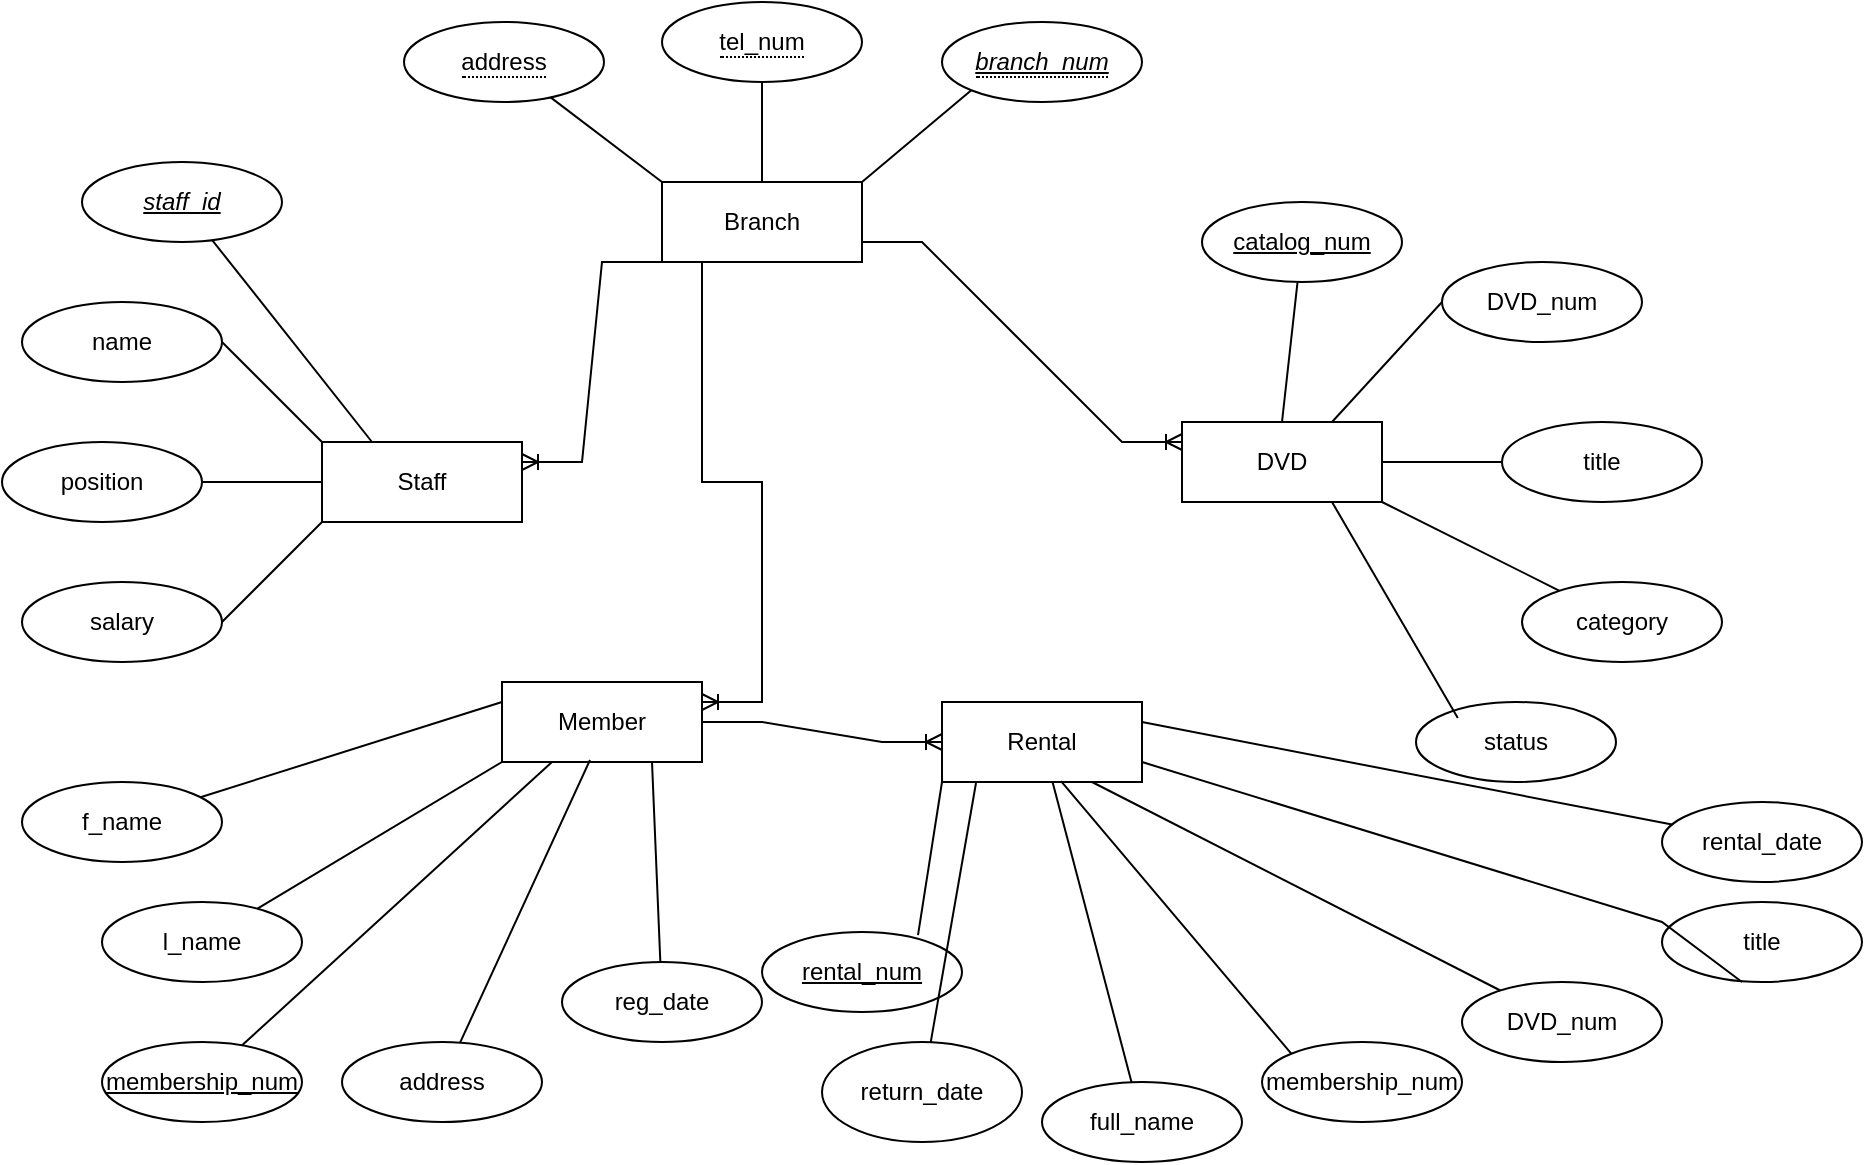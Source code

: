 <mxfile version="20.4.1" type="device"><diagram id="KUfohGBWXX3iCz15LdIV" name="Page-3"><mxGraphModel dx="1002" dy="686" grid="1" gridSize="10" guides="1" tooltips="1" connect="1" arrows="1" fold="1" page="1" pageScale="1" pageWidth="827" pageHeight="1169" math="0" shadow="0"><root><mxCell id="0"/><mxCell id="1" parent="0"/><mxCell id="EFedMJE5Ghrcv2-HKzHR-1" value="Branch&lt;br&gt;" style="whiteSpace=wrap;html=1;align=center;" vertex="1" parent="1"><mxGeometry x="350" y="170" width="100" height="40" as="geometry"/></mxCell><mxCell id="EFedMJE5Ghrcv2-HKzHR-2" value="Staff&lt;br&gt;" style="whiteSpace=wrap;html=1;align=center;" vertex="1" parent="1"><mxGeometry x="180" y="300" width="100" height="40" as="geometry"/></mxCell><mxCell id="EFedMJE5Ghrcv2-HKzHR-3" value="DVD&lt;br&gt;" style="whiteSpace=wrap;html=1;align=center;" vertex="1" parent="1"><mxGeometry x="610" y="290" width="100" height="40" as="geometry"/></mxCell><mxCell id="EFedMJE5Ghrcv2-HKzHR-4" value="Member&lt;br&gt;" style="whiteSpace=wrap;html=1;align=center;" vertex="1" parent="1"><mxGeometry x="270" y="420" width="100" height="40" as="geometry"/></mxCell><mxCell id="EFedMJE5Ghrcv2-HKzHR-5" value="Rental" style="whiteSpace=wrap;html=1;align=center;" vertex="1" parent="1"><mxGeometry x="490" y="430" width="100" height="40" as="geometry"/></mxCell><mxCell id="EFedMJE5Ghrcv2-HKzHR-6" value="&lt;span style=&quot;border-bottom: 1px dotted&quot;&gt;address&lt;/span&gt;" style="ellipse;whiteSpace=wrap;html=1;align=center;" vertex="1" parent="1"><mxGeometry x="221" y="90" width="100" height="40" as="geometry"/></mxCell><mxCell id="EFedMJE5Ghrcv2-HKzHR-7" value="&lt;span style=&quot;border-bottom: 1px dotted&quot;&gt;tel_num&lt;/span&gt;" style="ellipse;whiteSpace=wrap;html=1;align=center;" vertex="1" parent="1"><mxGeometry x="350" y="80" width="100" height="40" as="geometry"/></mxCell><mxCell id="EFedMJE5Ghrcv2-HKzHR-8" value="&lt;span style=&quot;border-bottom: 1px dotted&quot;&gt;&lt;i&gt;&lt;u&gt;branch_num&lt;/u&gt;&lt;/i&gt;&lt;br&gt;&lt;/span&gt;" style="ellipse;whiteSpace=wrap;html=1;align=center;" vertex="1" parent="1"><mxGeometry x="490" y="90" width="100" height="40" as="geometry"/></mxCell><mxCell id="EFedMJE5Ghrcv2-HKzHR-9" value="" style="endArrow=none;html=1;rounded=0;exitX=0;exitY=0;exitDx=0;exitDy=0;" edge="1" parent="1" source="EFedMJE5Ghrcv2-HKzHR-1" target="EFedMJE5Ghrcv2-HKzHR-6"><mxGeometry relative="1" as="geometry"><mxPoint x="360" y="330" as="sourcePoint"/><mxPoint x="520" y="330" as="targetPoint"/></mxGeometry></mxCell><mxCell id="EFedMJE5Ghrcv2-HKzHR-10" value="" style="endArrow=none;html=1;rounded=0;entryX=0.5;entryY=0;entryDx=0;entryDy=0;" edge="1" parent="1" source="EFedMJE5Ghrcv2-HKzHR-7" target="EFedMJE5Ghrcv2-HKzHR-1"><mxGeometry relative="1" as="geometry"><mxPoint x="360" y="330" as="sourcePoint"/><mxPoint x="520" y="330" as="targetPoint"/></mxGeometry></mxCell><mxCell id="EFedMJE5Ghrcv2-HKzHR-11" value="" style="endArrow=none;html=1;rounded=0;entryX=1;entryY=0;entryDx=0;entryDy=0;exitX=0;exitY=1;exitDx=0;exitDy=0;" edge="1" parent="1" source="EFedMJE5Ghrcv2-HKzHR-8" target="EFedMJE5Ghrcv2-HKzHR-1"><mxGeometry relative="1" as="geometry"><mxPoint x="360" y="330" as="sourcePoint"/><mxPoint x="520" y="330" as="targetPoint"/></mxGeometry></mxCell><mxCell id="EFedMJE5Ghrcv2-HKzHR-13" value="salary" style="ellipse;whiteSpace=wrap;html=1;align=center;" vertex="1" parent="1"><mxGeometry x="30" y="370" width="100" height="40" as="geometry"/></mxCell><mxCell id="EFedMJE5Ghrcv2-HKzHR-14" value="position" style="ellipse;whiteSpace=wrap;html=1;align=center;" vertex="1" parent="1"><mxGeometry x="20" y="300" width="100" height="40" as="geometry"/></mxCell><mxCell id="EFedMJE5Ghrcv2-HKzHR-15" value="name" style="ellipse;whiteSpace=wrap;html=1;align=center;" vertex="1" parent="1"><mxGeometry x="30" y="230" width="100" height="40" as="geometry"/></mxCell><mxCell id="EFedMJE5Ghrcv2-HKzHR-16" value="&lt;i&gt;&lt;u&gt;staff_id&lt;/u&gt;&lt;/i&gt;" style="ellipse;whiteSpace=wrap;html=1;align=center;" vertex="1" parent="1"><mxGeometry x="60" y="160" width="100" height="40" as="geometry"/></mxCell><mxCell id="EFedMJE5Ghrcv2-HKzHR-17" value="" style="endArrow=none;html=1;rounded=0;exitX=0.25;exitY=0;exitDx=0;exitDy=0;" edge="1" parent="1" source="EFedMJE5Ghrcv2-HKzHR-2" target="EFedMJE5Ghrcv2-HKzHR-16"><mxGeometry relative="1" as="geometry"><mxPoint x="360" y="330" as="sourcePoint"/><mxPoint x="520" y="330" as="targetPoint"/></mxGeometry></mxCell><mxCell id="EFedMJE5Ghrcv2-HKzHR-18" value="" style="endArrow=none;html=1;rounded=0;exitX=0;exitY=0;exitDx=0;exitDy=0;entryX=1;entryY=0.5;entryDx=0;entryDy=0;" edge="1" parent="1" source="EFedMJE5Ghrcv2-HKzHR-2" target="EFedMJE5Ghrcv2-HKzHR-15"><mxGeometry relative="1" as="geometry"><mxPoint x="360" y="330" as="sourcePoint"/><mxPoint x="520" y="330" as="targetPoint"/></mxGeometry></mxCell><mxCell id="EFedMJE5Ghrcv2-HKzHR-19" value="" style="endArrow=none;html=1;rounded=0;exitX=0;exitY=1;exitDx=0;exitDy=0;entryX=1;entryY=0.5;entryDx=0;entryDy=0;" edge="1" parent="1" source="EFedMJE5Ghrcv2-HKzHR-2" target="EFedMJE5Ghrcv2-HKzHR-13"><mxGeometry relative="1" as="geometry"><mxPoint x="360" y="330" as="sourcePoint"/><mxPoint x="110" y="380" as="targetPoint"/></mxGeometry></mxCell><mxCell id="EFedMJE5Ghrcv2-HKzHR-20" value="" style="endArrow=none;html=1;rounded=0;exitX=0;exitY=0.5;exitDx=0;exitDy=0;" edge="1" parent="1" source="EFedMJE5Ghrcv2-HKzHR-2" target="EFedMJE5Ghrcv2-HKzHR-14"><mxGeometry relative="1" as="geometry"><mxPoint x="360" y="330" as="sourcePoint"/><mxPoint x="520" y="330" as="targetPoint"/></mxGeometry></mxCell><mxCell id="EFedMJE5Ghrcv2-HKzHR-21" value="status" style="ellipse;whiteSpace=wrap;html=1;align=center;" vertex="1" parent="1"><mxGeometry x="727" y="430" width="100" height="40" as="geometry"/></mxCell><mxCell id="EFedMJE5Ghrcv2-HKzHR-22" value="category" style="ellipse;whiteSpace=wrap;html=1;align=center;" vertex="1" parent="1"><mxGeometry x="780" y="370" width="100" height="40" as="geometry"/></mxCell><mxCell id="EFedMJE5Ghrcv2-HKzHR-23" value="title" style="ellipse;whiteSpace=wrap;html=1;align=center;" vertex="1" parent="1"><mxGeometry x="770" y="290" width="100" height="40" as="geometry"/></mxCell><mxCell id="EFedMJE5Ghrcv2-HKzHR-24" value="DVD_num" style="ellipse;whiteSpace=wrap;html=1;align=center;" vertex="1" parent="1"><mxGeometry x="740" y="210" width="100" height="40" as="geometry"/></mxCell><mxCell id="EFedMJE5Ghrcv2-HKzHR-25" value="&lt;u&gt;catalog_num&lt;/u&gt;" style="ellipse;whiteSpace=wrap;html=1;align=center;" vertex="1" parent="1"><mxGeometry x="620" y="180" width="100" height="40" as="geometry"/></mxCell><mxCell id="EFedMJE5Ghrcv2-HKzHR-26" value="" style="endArrow=none;html=1;rounded=0;entryX=0.75;entryY=1;entryDx=0;entryDy=0;exitX=0.209;exitY=0.2;exitDx=0;exitDy=0;exitPerimeter=0;" edge="1" parent="1" source="EFedMJE5Ghrcv2-HKzHR-21" target="EFedMJE5Ghrcv2-HKzHR-3"><mxGeometry relative="1" as="geometry"><mxPoint x="400" y="330" as="sourcePoint"/><mxPoint x="560" y="330" as="targetPoint"/></mxGeometry></mxCell><mxCell id="EFedMJE5Ghrcv2-HKzHR-27" value="" style="endArrow=none;html=1;rounded=0;entryX=1;entryY=1;entryDx=0;entryDy=0;" edge="1" parent="1" source="EFedMJE5Ghrcv2-HKzHR-22" target="EFedMJE5Ghrcv2-HKzHR-3"><mxGeometry relative="1" as="geometry"><mxPoint x="400" y="330" as="sourcePoint"/><mxPoint x="560" y="330" as="targetPoint"/></mxGeometry></mxCell><mxCell id="EFedMJE5Ghrcv2-HKzHR-28" value="" style="endArrow=none;html=1;rounded=0;entryX=1;entryY=0.5;entryDx=0;entryDy=0;" edge="1" parent="1" source="EFedMJE5Ghrcv2-HKzHR-23" target="EFedMJE5Ghrcv2-HKzHR-3"><mxGeometry relative="1" as="geometry"><mxPoint x="400" y="330" as="sourcePoint"/><mxPoint x="560" y="330" as="targetPoint"/></mxGeometry></mxCell><mxCell id="EFedMJE5Ghrcv2-HKzHR-29" value="" style="endArrow=none;html=1;rounded=0;exitX=0.75;exitY=0;exitDx=0;exitDy=0;entryX=0;entryY=0.5;entryDx=0;entryDy=0;" edge="1" parent="1" source="EFedMJE5Ghrcv2-HKzHR-3" target="EFedMJE5Ghrcv2-HKzHR-24"><mxGeometry relative="1" as="geometry"><mxPoint x="400" y="330" as="sourcePoint"/><mxPoint x="560" y="330" as="targetPoint"/></mxGeometry></mxCell><mxCell id="EFedMJE5Ghrcv2-HKzHR-30" value="" style="endArrow=none;html=1;rounded=0;entryX=0.5;entryY=0;entryDx=0;entryDy=0;" edge="1" parent="1" source="EFedMJE5Ghrcv2-HKzHR-25" target="EFedMJE5Ghrcv2-HKzHR-3"><mxGeometry relative="1" as="geometry"><mxPoint x="400" y="330" as="sourcePoint"/><mxPoint x="560" y="330" as="targetPoint"/></mxGeometry></mxCell><mxCell id="EFedMJE5Ghrcv2-HKzHR-31" value="reg_date" style="ellipse;whiteSpace=wrap;html=1;align=center;" vertex="1" parent="1"><mxGeometry x="300" y="560" width="100" height="40" as="geometry"/></mxCell><mxCell id="EFedMJE5Ghrcv2-HKzHR-32" value="address" style="ellipse;whiteSpace=wrap;html=1;align=center;" vertex="1" parent="1"><mxGeometry x="190" y="600" width="100" height="40" as="geometry"/></mxCell><mxCell id="EFedMJE5Ghrcv2-HKzHR-33" value="l_name" style="ellipse;whiteSpace=wrap;html=1;align=center;" vertex="1" parent="1"><mxGeometry x="70" y="530" width="100" height="40" as="geometry"/></mxCell><mxCell id="EFedMJE5Ghrcv2-HKzHR-34" value="f_name" style="ellipse;whiteSpace=wrap;html=1;align=center;" vertex="1" parent="1"><mxGeometry x="30" y="470" width="100" height="40" as="geometry"/></mxCell><mxCell id="EFedMJE5Ghrcv2-HKzHR-35" value="" style="endArrow=none;html=1;rounded=0;exitX=0.75;exitY=1;exitDx=0;exitDy=0;" edge="1" parent="1" source="EFedMJE5Ghrcv2-HKzHR-4" target="EFedMJE5Ghrcv2-HKzHR-31"><mxGeometry relative="1" as="geometry"><mxPoint x="370" y="280" as="sourcePoint"/><mxPoint x="530" y="280" as="targetPoint"/></mxGeometry></mxCell><mxCell id="EFedMJE5Ghrcv2-HKzHR-36" value="" style="endArrow=none;html=1;rounded=0;exitX=0.44;exitY=0.975;exitDx=0;exitDy=0;exitPerimeter=0;" edge="1" parent="1" source="EFedMJE5Ghrcv2-HKzHR-4" target="EFedMJE5Ghrcv2-HKzHR-32"><mxGeometry relative="1" as="geometry"><mxPoint x="370" y="280" as="sourcePoint"/><mxPoint x="530" y="280" as="targetPoint"/></mxGeometry></mxCell><mxCell id="EFedMJE5Ghrcv2-HKzHR-37" value="" style="endArrow=none;html=1;rounded=0;exitX=0;exitY=1;exitDx=0;exitDy=0;" edge="1" parent="1" source="EFedMJE5Ghrcv2-HKzHR-4" target="EFedMJE5Ghrcv2-HKzHR-33"><mxGeometry relative="1" as="geometry"><mxPoint x="370" y="280" as="sourcePoint"/><mxPoint x="530" y="280" as="targetPoint"/></mxGeometry></mxCell><mxCell id="EFedMJE5Ghrcv2-HKzHR-38" value="" style="endArrow=none;html=1;rounded=0;exitX=0;exitY=0.25;exitDx=0;exitDy=0;" edge="1" parent="1" source="EFedMJE5Ghrcv2-HKzHR-4" target="EFedMJE5Ghrcv2-HKzHR-34"><mxGeometry relative="1" as="geometry"><mxPoint x="370" y="280" as="sourcePoint"/><mxPoint x="530" y="280" as="targetPoint"/></mxGeometry></mxCell><mxCell id="EFedMJE5Ghrcv2-HKzHR-39" value="return_date" style="ellipse;whiteSpace=wrap;html=1;align=center;" vertex="1" parent="1"><mxGeometry x="430" y="600" width="100" height="50" as="geometry"/></mxCell><mxCell id="EFedMJE5Ghrcv2-HKzHR-40" value="rental_date" style="ellipse;whiteSpace=wrap;html=1;align=center;" vertex="1" parent="1"><mxGeometry x="850" y="480" width="100" height="40" as="geometry"/></mxCell><mxCell id="EFedMJE5Ghrcv2-HKzHR-41" value="title" style="ellipse;whiteSpace=wrap;html=1;align=center;" vertex="1" parent="1"><mxGeometry x="850" y="530" width="100" height="40" as="geometry"/></mxCell><mxCell id="EFedMJE5Ghrcv2-HKzHR-42" value="DVD_num" style="ellipse;whiteSpace=wrap;html=1;align=center;" vertex="1" parent="1"><mxGeometry x="750" y="570" width="100" height="40" as="geometry"/></mxCell><mxCell id="EFedMJE5Ghrcv2-HKzHR-43" value="membership_num" style="ellipse;whiteSpace=wrap;html=1;align=center;" vertex="1" parent="1"><mxGeometry x="650" y="600" width="100" height="40" as="geometry"/></mxCell><mxCell id="EFedMJE5Ghrcv2-HKzHR-44" value="full_name" style="ellipse;whiteSpace=wrap;html=1;align=center;" vertex="1" parent="1"><mxGeometry x="540" y="620" width="100" height="40" as="geometry"/></mxCell><mxCell id="EFedMJE5Ghrcv2-HKzHR-45" value="&lt;u&gt;rental_num&lt;/u&gt;" style="ellipse;whiteSpace=wrap;html=1;align=center;" vertex="1" parent="1"><mxGeometry x="400" y="545" width="100" height="40" as="geometry"/></mxCell><mxCell id="EFedMJE5Ghrcv2-HKzHR-46" value="&lt;u&gt;membership_num&lt;/u&gt;" style="ellipse;whiteSpace=wrap;html=1;align=center;" vertex="1" parent="1"><mxGeometry x="70" y="600" width="100" height="40" as="geometry"/></mxCell><mxCell id="EFedMJE5Ghrcv2-HKzHR-47" value="" style="endArrow=none;html=1;rounded=0;entryX=0.25;entryY=1;entryDx=0;entryDy=0;" edge="1" parent="1" source="EFedMJE5Ghrcv2-HKzHR-46" target="EFedMJE5Ghrcv2-HKzHR-4"><mxGeometry relative="1" as="geometry"><mxPoint x="470" y="310" as="sourcePoint"/><mxPoint x="630" y="310" as="targetPoint"/></mxGeometry></mxCell><mxCell id="EFedMJE5Ghrcv2-HKzHR-48" value="" style="endArrow=none;html=1;rounded=0;exitX=1;exitY=0.75;exitDx=0;exitDy=0;" edge="1" parent="1" source="EFedMJE5Ghrcv2-HKzHR-5"><mxGeometry relative="1" as="geometry"><mxPoint x="470" y="310" as="sourcePoint"/><mxPoint x="850" y="540" as="targetPoint"/><Array as="points"><mxPoint x="850" y="540"/><mxPoint x="890" y="570"/></Array></mxGeometry></mxCell><mxCell id="EFedMJE5Ghrcv2-HKzHR-49" value="" style="endArrow=none;html=1;rounded=0;exitX=0.75;exitY=1;exitDx=0;exitDy=0;" edge="1" parent="1" source="EFedMJE5Ghrcv2-HKzHR-5" target="EFedMJE5Ghrcv2-HKzHR-42"><mxGeometry relative="1" as="geometry"><mxPoint x="630" y="510" as="sourcePoint"/><mxPoint x="630" y="310" as="targetPoint"/></mxGeometry></mxCell><mxCell id="EFedMJE5Ghrcv2-HKzHR-50" value="" style="endArrow=none;html=1;rounded=0;exitX=0.595;exitY=0.988;exitDx=0;exitDy=0;exitPerimeter=0;entryX=0;entryY=0;entryDx=0;entryDy=0;" edge="1" parent="1" source="EFedMJE5Ghrcv2-HKzHR-5" target="EFedMJE5Ghrcv2-HKzHR-43"><mxGeometry relative="1" as="geometry"><mxPoint x="470" y="310" as="sourcePoint"/><mxPoint x="630" y="310" as="targetPoint"/></mxGeometry></mxCell><mxCell id="EFedMJE5Ghrcv2-HKzHR-51" value="" style="endArrow=none;html=1;rounded=0;" edge="1" parent="1" source="EFedMJE5Ghrcv2-HKzHR-5" target="EFedMJE5Ghrcv2-HKzHR-44"><mxGeometry relative="1" as="geometry"><mxPoint x="470" y="310" as="sourcePoint"/><mxPoint x="630" y="310" as="targetPoint"/></mxGeometry></mxCell><mxCell id="EFedMJE5Ghrcv2-HKzHR-52" value="" style="endArrow=none;html=1;rounded=0;exitX=0.17;exitY=1.013;exitDx=0;exitDy=0;exitPerimeter=0;" edge="1" parent="1" source="EFedMJE5Ghrcv2-HKzHR-5" target="EFedMJE5Ghrcv2-HKzHR-39"><mxGeometry relative="1" as="geometry"><mxPoint x="470" y="310" as="sourcePoint"/><mxPoint x="630" y="310" as="targetPoint"/></mxGeometry></mxCell><mxCell id="EFedMJE5Ghrcv2-HKzHR-53" value="" style="endArrow=none;html=1;rounded=0;entryX=0;entryY=1;entryDx=0;entryDy=0;exitX=0.78;exitY=0.038;exitDx=0;exitDy=0;exitPerimeter=0;" edge="1" parent="1" source="EFedMJE5Ghrcv2-HKzHR-45" target="EFedMJE5Ghrcv2-HKzHR-5"><mxGeometry relative="1" as="geometry"><mxPoint x="470" y="310" as="sourcePoint"/><mxPoint x="630" y="310" as="targetPoint"/></mxGeometry></mxCell><mxCell id="EFedMJE5Ghrcv2-HKzHR-54" value="" style="endArrow=none;html=1;rounded=0;exitX=1;exitY=0.25;exitDx=0;exitDy=0;" edge="1" parent="1" source="EFedMJE5Ghrcv2-HKzHR-5" target="EFedMJE5Ghrcv2-HKzHR-40"><mxGeometry relative="1" as="geometry"><mxPoint x="640" y="500" as="sourcePoint"/><mxPoint x="630" y="310" as="targetPoint"/></mxGeometry></mxCell><mxCell id="EFedMJE5Ghrcv2-HKzHR-55" value="" style="edgeStyle=entityRelationEdgeStyle;fontSize=12;html=1;endArrow=ERoneToMany;rounded=0;exitX=0;exitY=1;exitDx=0;exitDy=0;entryX=1;entryY=0.25;entryDx=0;entryDy=0;" edge="1" parent="1" source="EFedMJE5Ghrcv2-HKzHR-1" target="EFedMJE5Ghrcv2-HKzHR-2"><mxGeometry width="100" height="100" relative="1" as="geometry"><mxPoint x="380" y="400" as="sourcePoint"/><mxPoint x="480" y="300" as="targetPoint"/></mxGeometry></mxCell><mxCell id="EFedMJE5Ghrcv2-HKzHR-56" value="" style="edgeStyle=entityRelationEdgeStyle;fontSize=12;html=1;endArrow=ERoneToMany;rounded=0;entryX=0;entryY=0.25;entryDx=0;entryDy=0;exitX=1;exitY=0.75;exitDx=0;exitDy=0;" edge="1" parent="1" source="EFedMJE5Ghrcv2-HKzHR-1" target="EFedMJE5Ghrcv2-HKzHR-3"><mxGeometry width="100" height="100" relative="1" as="geometry"><mxPoint x="380" y="400" as="sourcePoint"/><mxPoint x="480" y="300" as="targetPoint"/></mxGeometry></mxCell><mxCell id="EFedMJE5Ghrcv2-HKzHR-59" value="" style="edgeStyle=entityRelationEdgeStyle;fontSize=12;html=1;endArrow=ERoneToMany;rounded=0;exitX=1;exitY=0.5;exitDx=0;exitDy=0;entryX=0;entryY=0.5;entryDx=0;entryDy=0;" edge="1" parent="1" source="EFedMJE5Ghrcv2-HKzHR-4" target="EFedMJE5Ghrcv2-HKzHR-5"><mxGeometry width="100" height="100" relative="1" as="geometry"><mxPoint x="380" y="400" as="sourcePoint"/><mxPoint x="480" y="300" as="targetPoint"/></mxGeometry></mxCell><mxCell id="EFedMJE5Ghrcv2-HKzHR-60" value="" style="edgeStyle=entityRelationEdgeStyle;fontSize=12;html=1;endArrow=ERoneToMany;rounded=0;exitX=0.5;exitY=1;exitDx=0;exitDy=0;entryX=1;entryY=0.25;entryDx=0;entryDy=0;" edge="1" parent="1" source="EFedMJE5Ghrcv2-HKzHR-1" target="EFedMJE5Ghrcv2-HKzHR-4"><mxGeometry width="100" height="100" relative="1" as="geometry"><mxPoint x="380" y="400" as="sourcePoint"/><mxPoint x="480" y="300" as="targetPoint"/></mxGeometry></mxCell></root></mxGraphModel></diagram></mxfile>